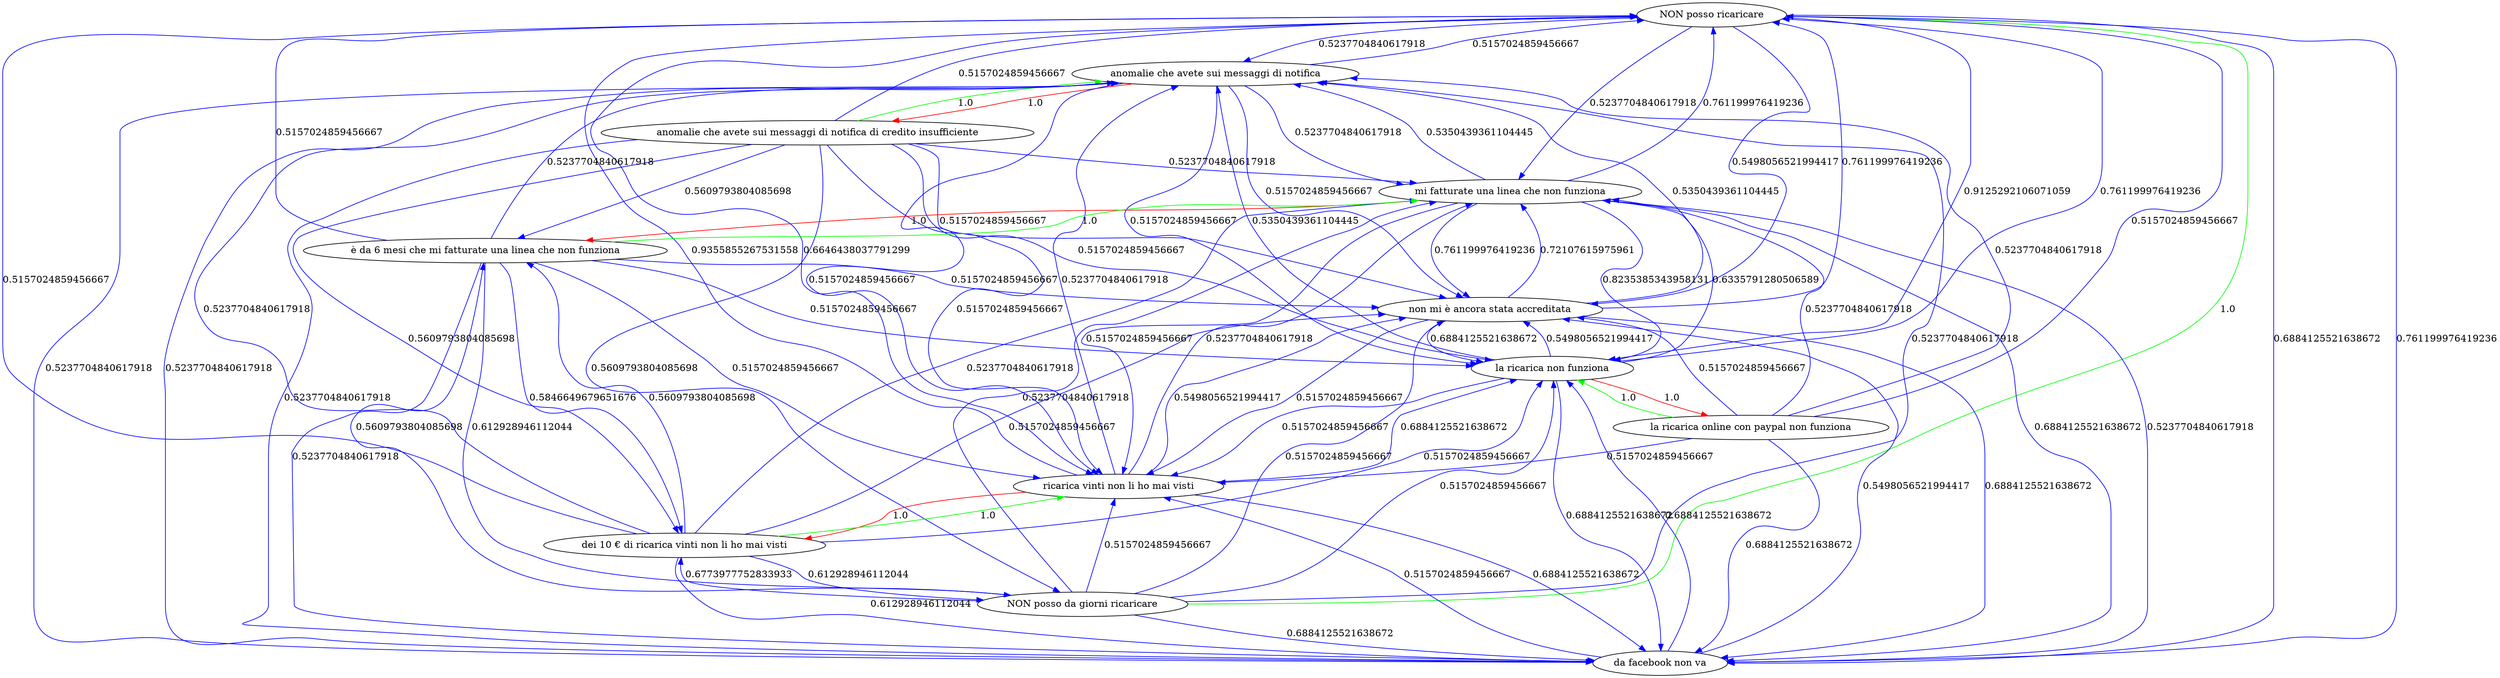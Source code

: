 digraph rawGraph {
"NON posso ricaricare";"NON posso da giorni ricaricare";"anomalie che avete sui messaggi di notifica";"anomalie che avete sui messaggi di notifica di credito insufficiente";"da facebook non va";"ricarica vinti non li ho mai visti";"dei 10 € di ricarica vinti non li ho mai visti";"la ricarica non funziona";"la ricarica online con paypal non funziona";"non mi è ancora stata accreditata";"mi fatturate una linea che non funziona";"è da 6 mesi che mi fatturate una linea che non funziona";"NON posso da giorni ricaricare" -> "NON posso ricaricare" [label=1.0] [color=green]
"anomalie che avete sui messaggi di notifica di credito insufficiente" -> "anomalie che avete sui messaggi di notifica" [label=1.0] [color=green]
"anomalie che avete sui messaggi di notifica" -> "anomalie che avete sui messaggi di notifica di credito insufficiente" [label=1.0] [color=red]
"da facebook non va" -> "NON posso ricaricare" [label=0.761199976419236] [color=blue]
"NON posso ricaricare" -> "da facebook non va" [label=0.6884125521638672] [color=blue]
"NON posso da giorni ricaricare" -> "da facebook non va" [label=0.6884125521638672] [color=blue]
"dei 10 € di ricarica vinti non li ho mai visti" -> "ricarica vinti non li ho mai visti" [label=1.0] [color=green]
"ricarica vinti non li ho mai visti" -> "dei 10 € di ricarica vinti non li ho mai visti" [label=1.0] [color=red]
"da facebook non va" -> "ricarica vinti non li ho mai visti" [label=0.5157024859456667] [color=blue]
"ricarica vinti non li ho mai visti" -> "da facebook non va" [label=0.6884125521638672] [color=blue]
"NON posso ricaricare" -> "ricarica vinti non li ho mai visti" [label=0.6646438037791299] [color=blue]
"ricarica vinti non li ho mai visti" -> "NON posso ricaricare" [label=0.9355855267531558] [color=blue]
"NON posso da giorni ricaricare" -> "dei 10 € di ricarica vinti non li ho mai visti" [label=0.6773977752833933] [color=blue]
"dei 10 € di ricarica vinti non li ho mai visti" -> "NON posso da giorni ricaricare" [label=0.612928946112044] [color=blue]
"NON posso da giorni ricaricare" -> "ricarica vinti non li ho mai visti" [label=0.5157024859456667] [color=blue]
"dei 10 € di ricarica vinti non li ho mai visti" -> "da facebook non va" [label=0.612928946112044] [color=blue]
"dei 10 € di ricarica vinti non li ho mai visti" -> "NON posso ricaricare" [label=0.5157024859456667] [color=blue]
"la ricarica online con paypal non funziona" -> "la ricarica non funziona" [label=1.0] [color=green]
"la ricarica non funziona" -> "la ricarica online con paypal non funziona" [label=1.0] [color=red]
"da facebook non va" -> "la ricarica non funziona" [label=0.6884125521638672] [color=blue]
"la ricarica non funziona" -> "da facebook non va" [label=0.6884125521638672] [color=blue]
"ricarica vinti non li ho mai visti" -> "la ricarica non funziona" [label=0.6884125521638672] [color=blue]
"la ricarica non funziona" -> "ricarica vinti non li ho mai visti" [label=0.5157024859456667] [color=blue]
"NON posso ricaricare" -> "la ricarica non funziona" [label=0.9125292106071059] [color=blue]
"la ricarica non funziona" -> "NON posso ricaricare" [label=0.761199976419236] [color=blue]
"NON posso da giorni ricaricare" -> "la ricarica non funziona" [label=0.5157024859456667] [color=blue]
"dei 10 € di ricarica vinti non li ho mai visti" -> "la ricarica non funziona" [label=0.5157024859456667] [color=blue]
"la ricarica online con paypal non funziona" -> "da facebook non va" [label=0.6884125521638672] [color=blue]
"la ricarica online con paypal non funziona" -> "ricarica vinti non li ho mai visti" [label=0.5157024859456667] [color=blue]
"la ricarica online con paypal non funziona" -> "NON posso ricaricare" [label=0.5157024859456667] [color=blue]
"non mi è ancora stata accreditata" -> "da facebook non va" [label=0.6884125521638672] [color=blue]
"da facebook non va" -> "non mi è ancora stata accreditata" [label=0.5498056521994417] [color=blue]
"ricarica vinti non li ho mai visti" -> "non mi è ancora stata accreditata" [label=0.5498056521994417] [color=blue]
"non mi è ancora stata accreditata" -> "ricarica vinti non li ho mai visti" [label=0.5157024859456667] [color=blue]
"la ricarica non funziona" -> "non mi è ancora stata accreditata" [label=0.5498056521994417] [color=blue]
"non mi è ancora stata accreditata" -> "la ricarica non funziona" [label=0.6884125521638672] [color=blue]
"non mi è ancora stata accreditata" -> "NON posso ricaricare" [label=0.761199976419236] [color=blue]
"NON posso ricaricare" -> "non mi è ancora stata accreditata" [label=0.5498056521994417] [color=blue]
"NON posso da giorni ricaricare" -> "non mi è ancora stata accreditata" [label=0.5157024859456667] [color=blue]
"dei 10 € di ricarica vinti non li ho mai visti" -> "non mi è ancora stata accreditata" [label=0.5157024859456667] [color=blue]
"la ricarica online con paypal non funziona" -> "non mi è ancora stata accreditata" [label=0.5157024859456667] [color=blue]
"è da 6 mesi che mi fatturate una linea che non funziona" -> "mi fatturate una linea che non funziona" [label=1.0] [color=green]
"mi fatturate una linea che non funziona" -> "è da 6 mesi che mi fatturate una linea che non funziona" [label=1.0] [color=red]
"da facebook non va" -> "mi fatturate una linea che non funziona" [label=0.5237704840617918] [color=blue]
"mi fatturate una linea che non funziona" -> "da facebook non va" [label=0.6884125521638672] [color=blue]
"anomalie che avete sui messaggi di notifica" -> "mi fatturate una linea che non funziona" [label=0.5237704840617918] [color=blue]
"mi fatturate una linea che non funziona" -> "anomalie che avete sui messaggi di notifica" [label=0.5350439361104445] [color=blue]
"anomalie che avete sui messaggi di notifica di credito insufficiente" -> "è da 6 mesi che mi fatturate una linea che non funziona" [label=0.5609793804085698] [color=blue]
"mi fatturate una linea che non funziona" -> "ricarica vinti non li ho mai visti" [label=0.5157024859456667] [color=blue]
"ricarica vinti non li ho mai visti" -> "mi fatturate una linea che non funziona" [label=0.5237704840617918] [color=blue]
"dei 10 € di ricarica vinti non li ho mai visti" -> "è da 6 mesi che mi fatturate una linea che non funziona" [label=0.5609793804085698] [color=blue]
"è da 6 mesi che mi fatturate una linea che non funziona" -> "dei 10 € di ricarica vinti non li ho mai visti" [label=0.5846649679651676] [color=blue]
"non mi è ancora stata accreditata" -> "mi fatturate una linea che non funziona" [label=0.72107615975961] [color=blue]
"mi fatturate una linea che non funziona" -> "non mi è ancora stata accreditata" [label=0.761199976419236] [color=blue]
"la ricarica non funziona" -> "mi fatturate una linea che non funziona" [label=0.6335791280506589] [color=blue]
"mi fatturate una linea che non funziona" -> "la ricarica non funziona" [label=0.8235385343958131] [color=blue]
"NON posso ricaricare" -> "mi fatturate una linea che non funziona" [label=0.5237704840617918] [color=blue]
"mi fatturate una linea che non funziona" -> "NON posso ricaricare" [label=0.761199976419236] [color=blue]
"è da 6 mesi che mi fatturate una linea che non funziona" -> "NON posso da giorni ricaricare" [label=0.612928946112044] [color=blue]
"NON posso ricaricare" -> "anomalie che avete sui messaggi di notifica" [label=0.5237704840617918] [color=blue]
"NON posso da giorni ricaricare" -> "mi fatturate una linea che non funziona" [label=0.5237704840617918] [color=blue]
"NON posso da giorni ricaricare" -> "anomalie che avete sui messaggi di notifica" [label=0.5237704840617918] [color=blue]
"NON posso da giorni ricaricare" -> "è da 6 mesi che mi fatturate una linea che non funziona" [label=0.5609793804085698] [color=blue]
"anomalie che avete sui messaggi di notifica" -> "da facebook non va" [label=0.5237704840617918] [color=blue]
"anomalie che avete sui messaggi di notifica" -> "ricarica vinti non li ho mai visti" [label=0.5157024859456667] [color=blue]
"anomalie che avete sui messaggi di notifica" -> "non mi è ancora stata accreditata" [label=0.5157024859456667] [color=blue]
"anomalie che avete sui messaggi di notifica" -> "la ricarica non funziona" [label=0.5157024859456667] [color=blue]
"anomalie che avete sui messaggi di notifica" -> "NON posso ricaricare" [label=0.5157024859456667] [color=blue]
"anomalie che avete sui messaggi di notifica di credito insufficiente" -> "NON posso da giorni ricaricare" [label=0.5609793804085698] [color=blue]
"anomalie che avete sui messaggi di notifica di credito insufficiente" -> "mi fatturate una linea che non funziona" [label=0.5237704840617918] [color=blue]
"anomalie che avete sui messaggi di notifica di credito insufficiente" -> "da facebook non va" [label=0.5237704840617918] [color=blue]
"anomalie che avete sui messaggi di notifica di credito insufficiente" -> "ricarica vinti non li ho mai visti" [label=0.5157024859456667] [color=blue]
"anomalie che avete sui messaggi di notifica di credito insufficiente" -> "dei 10 € di ricarica vinti non li ho mai visti" [label=0.5609793804085698] [color=blue]
"anomalie che avete sui messaggi di notifica di credito insufficiente" -> "non mi è ancora stata accreditata" [label=0.5157024859456667] [color=blue]
"anomalie che avete sui messaggi di notifica di credito insufficiente" -> "la ricarica non funziona" [label=0.5157024859456667] [color=blue]
"anomalie che avete sui messaggi di notifica di credito insufficiente" -> "NON posso ricaricare" [label=0.5157024859456667] [color=blue]
"da facebook non va" -> "anomalie che avete sui messaggi di notifica" [label=0.5237704840617918] [color=blue]
"ricarica vinti non li ho mai visti" -> "anomalie che avete sui messaggi di notifica" [label=0.5237704840617918] [color=blue]
"dei 10 € di ricarica vinti non li ho mai visti" -> "mi fatturate una linea che non funziona" [label=0.5237704840617918] [color=blue]
"dei 10 € di ricarica vinti non li ho mai visti" -> "anomalie che avete sui messaggi di notifica" [label=0.5237704840617918] [color=blue]
"la ricarica non funziona" -> "anomalie che avete sui messaggi di notifica" [label=0.5350439361104445] [color=blue]
"la ricarica online con paypal non funziona" -> "mi fatturate una linea che non funziona" [label=0.5237704840617918] [color=blue]
"la ricarica online con paypal non funziona" -> "anomalie che avete sui messaggi di notifica" [label=0.5237704840617918] [color=blue]
"non mi è ancora stata accreditata" -> "anomalie che avete sui messaggi di notifica" [label=0.5350439361104445] [color=blue]
"è da 6 mesi che mi fatturate una linea che non funziona" -> "da facebook non va" [label=0.5237704840617918] [color=blue]
"è da 6 mesi che mi fatturate una linea che non funziona" -> "anomalie che avete sui messaggi di notifica" [label=0.5237704840617918] [color=blue]
"è da 6 mesi che mi fatturate una linea che non funziona" -> "ricarica vinti non li ho mai visti" [label=0.5157024859456667] [color=blue]
"è da 6 mesi che mi fatturate una linea che non funziona" -> "NON posso ricaricare" [label=0.5157024859456667] [color=blue]
"è da 6 mesi che mi fatturate una linea che non funziona" -> "la ricarica non funziona" [label=0.5157024859456667] [color=blue]
"è da 6 mesi che mi fatturate una linea che non funziona" -> "non mi è ancora stata accreditata" [label=0.5157024859456667] [color=blue]
}